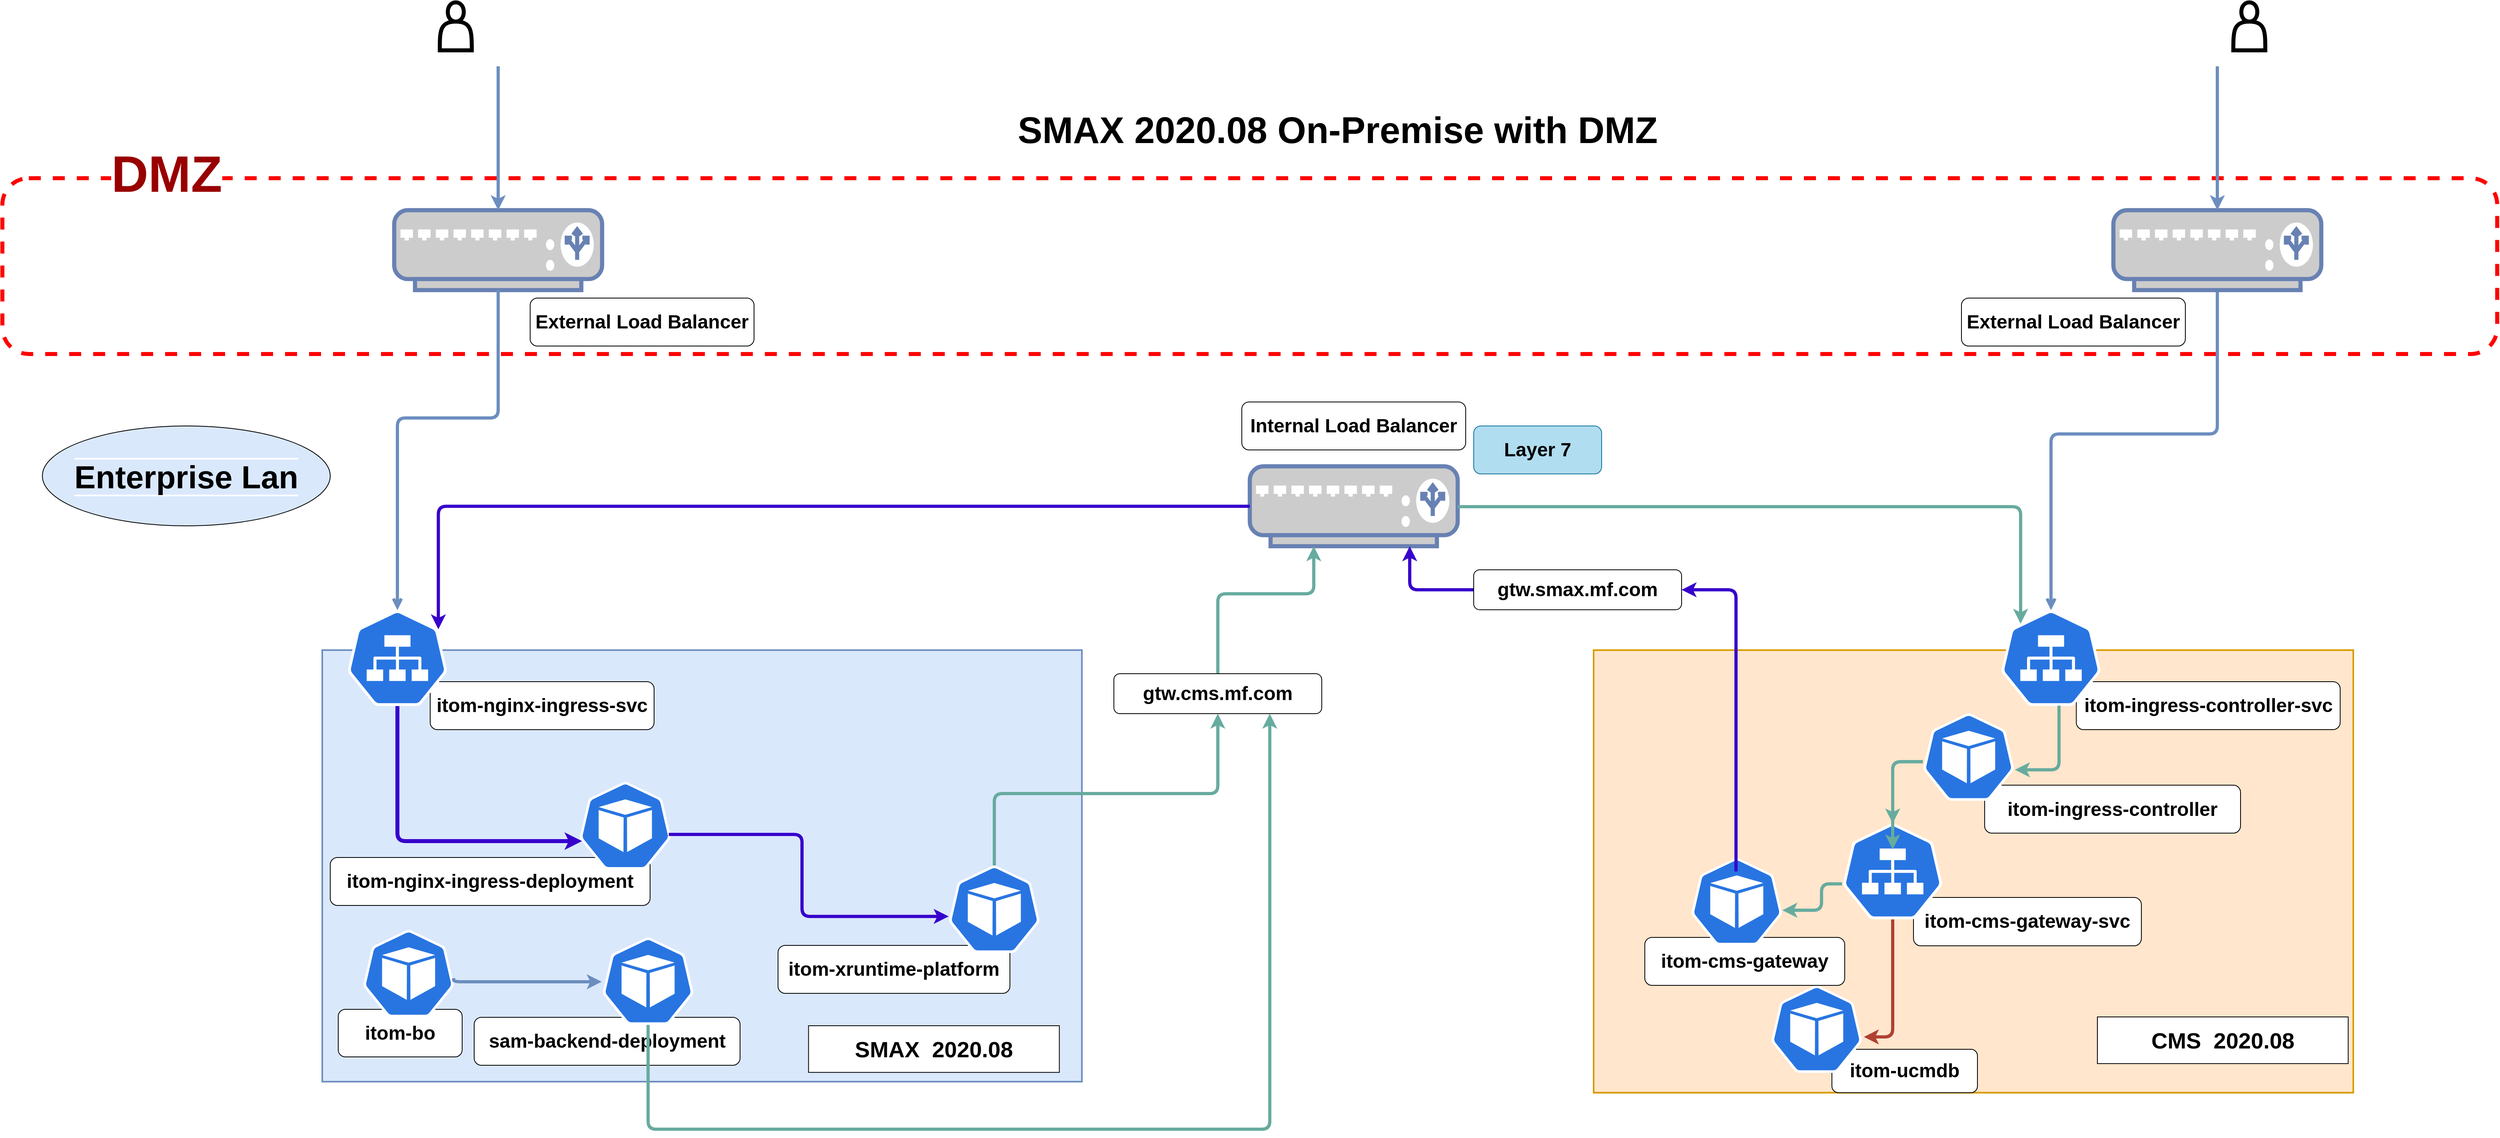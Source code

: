 <mxfile version="13.0.3" type="device"><diagram name="Page-1" id="74b105a0-9070-1c63-61bc-23e55f88626e"><mxGraphModel dx="2844" dy="3124.5" grid="1" gridSize="10" guides="1" tooltips="1" connect="1" arrows="1" fold="1" page="1" pageScale="1.5" pageWidth="1169" pageHeight="827" background="none" math="0" shadow="0"><root><mxCell id="0" style=";html=1;"/><mxCell id="1" style=";html=1;" parent="0"/><mxCell id="-9Klikn-GJSqseWVJtm0-7" value="" style="rounded=1;whiteSpace=wrap;html=1;fillColor=none;dashed=1;strokeColor=#FF0000;strokeWidth=5;" parent="1" vertex="1"><mxGeometry x="290" y="-510" width="3120" height="220" as="geometry"/></mxCell><mxCell id="-14WIWxM72H7kaHFedqE-26" value="" style="fontColor=#0066CC;verticalAlign=middle;verticalLabelPosition=bottom;labelPosition=center;align=center;html=1;outlineConnect=0;fillColor=#CCCCCC;strokeColor=#6881B3;gradientColor=none;gradientDirection=north;strokeWidth=2;shape=mxgraph.networks.load_balancer;fontSize=20;" parent="1" vertex="1"><mxGeometry x="780" y="-470" width="260" height="100" as="geometry"/></mxCell><mxCell id="-14WIWxM72H7kaHFedqE-30" value="" style="fontColor=#0066CC;verticalAlign=middle;verticalLabelPosition=bottom;labelPosition=center;align=center;html=1;outlineConnect=0;fillColor=#CCCCCC;strokeColor=#6881B3;gradientColor=none;gradientDirection=north;strokeWidth=2;shape=mxgraph.networks.load_balancer;fontSize=20;" parent="1" vertex="1"><mxGeometry x="1850" y="-149.5" width="260" height="100" as="geometry"/></mxCell><mxCell id="-14WIWxM72H7kaHFedqE-33" value="&lt;h6 style=&quot;font-size: 24px&quot;&gt;&lt;font style=&quot;font-size: 24px&quot;&gt;External Load Balancer&lt;/font&gt;&lt;/h6&gt;" style="rounded=1;whiteSpace=wrap;html=1;fontSize=24;" parent="1" vertex="1"><mxGeometry x="950" y="-360" width="280" height="60" as="geometry"/></mxCell><mxCell id="-14WIWxM72H7kaHFedqE-35" value="&lt;h6 style=&quot;font-size: 24px&quot;&gt;&lt;font style=&quot;font-size: 24px&quot;&gt;Internal Load Balancer&lt;/font&gt;&lt;/h6&gt;" style="rounded=1;whiteSpace=wrap;html=1;fontSize=24;" parent="1" vertex="1"><mxGeometry x="1840" y="-230" width="280" height="60" as="geometry"/></mxCell><mxCell id="-14WIWxM72H7kaHFedqE-36" value="" style="edgeStyle=elbowEdgeStyle;elbow=vertical;endArrow=none;html=1;fontSize=20;exitX=0.5;exitY=0;exitDx=0;exitDy=0;exitPerimeter=0;startArrow=open;startFill=0;endFill=0;entryX=0.5;entryY=1;entryDx=0;entryDy=0;entryPerimeter=0;strokeWidth=4;fillColor=#dae8fc;strokeColor=#6c8ebf;" parent="1" target="-14WIWxM72H7kaHFedqE-26" edge="1"><mxGeometry width="50" height="50" relative="1" as="geometry"><mxPoint x="784.0" y="30.5" as="sourcePoint"/><mxPoint x="784" y="-440" as="targetPoint"/><Array as="points"><mxPoint x="870" y="-210"/><mxPoint x="770" y="-390"/><mxPoint x="760" y="-390"/><mxPoint x="820" y="-369.5"/></Array></mxGeometry></mxCell><mxCell id="-14WIWxM72H7kaHFedqE-62" value="" style="edgeStyle=elbowEdgeStyle;elbow=vertical;endArrow=none;html=1;fontSize=20;exitX=0.5;exitY=0;exitDx=0;exitDy=0;exitPerimeter=0;startArrow=open;startFill=0;endFill=0;entryX=0.5;entryY=0.905;entryDx=0;entryDy=0;entryPerimeter=0;fillColor=#dae8fc;strokeColor=#6c8ebf;strokeWidth=4;" parent="1" target="-9Klikn-GJSqseWVJtm0-1" edge="1"><mxGeometry width="50" height="50" relative="1" as="geometry"><mxPoint x="2852" y="30.5" as="sourcePoint"/><mxPoint x="2882" y="-560" as="targetPoint"/><Array as="points"><mxPoint x="2910" y="-190"/><mxPoint x="2930" y="-210"/><mxPoint x="2930" y="-280"/><mxPoint x="2890" y="-359.5"/></Array></mxGeometry></mxCell><mxCell id="-14WIWxM72H7kaHFedqE-66" value="" style="edgeStyle=elbowEdgeStyle;elbow=vertical;endArrow=classic;html=1;fontSize=20;entryX=0.203;entryY=0.142;entryDx=0;entryDy=0;entryPerimeter=0;strokeColor=#67AB9F;strokeWidth=4;" parent="1" source="-14WIWxM72H7kaHFedqE-30" edge="1"><mxGeometry width="50" height="50" relative="1" as="geometry"><mxPoint x="2570" y="80.5" as="sourcePoint"/><mxPoint x="2813.984" y="47.54" as="targetPoint"/><Array as="points"><mxPoint x="2120" y="-99"/><mxPoint x="2030" y="-19.5"/><mxPoint x="2010" y="-19.5"/><mxPoint x="2130" y="-19.5"/><mxPoint x="2000" y="-9.5"/></Array></mxGeometry></mxCell><mxCell id="-9Klikn-GJSqseWVJtm0-1" value="" style="fontColor=#0066CC;verticalAlign=middle;verticalLabelPosition=bottom;labelPosition=center;align=center;html=1;outlineConnect=0;fillColor=#CCCCCC;strokeColor=#6881B3;gradientColor=none;gradientDirection=north;strokeWidth=2;shape=mxgraph.networks.load_balancer;fontSize=20;" parent="1" vertex="1"><mxGeometry x="2930" y="-470" width="260" height="100" as="geometry"/></mxCell><mxCell id="-9Klikn-GJSqseWVJtm0-8" value="&lt;h6 style=&quot;font-size: 24px&quot;&gt;&lt;font style=&quot;font-size: 24px&quot;&gt;External Load Balancer&lt;/font&gt;&lt;/h6&gt;" style="rounded=1;whiteSpace=wrap;html=1;fontSize=24;" parent="1" vertex="1"><mxGeometry x="2740" y="-360" width="280" height="60" as="geometry"/></mxCell><mxCell id="-9Klikn-GJSqseWVJtm0-12" value="&lt;h6 style=&quot;font-size: 24px&quot;&gt;Layer 7&lt;/h6&gt;" style="rounded=1;whiteSpace=wrap;html=1;fontSize=24;fillColor=#b1ddf0;strokeColor=#10739e;" parent="1" vertex="1"><mxGeometry x="2130" y="-200" width="160" height="60" as="geometry"/></mxCell><mxCell id="-9Klikn-GJSqseWVJtm0-36" value="" style="edgeStyle=segmentEdgeStyle;endArrow=classic;html=1;fontSize=24;fontColor=#FF0000;exitX=0;exitY=0.5;exitDx=0;exitDy=0;exitPerimeter=0;entryX=0.9;entryY=0.2;entryDx=0;entryDy=0;entryPerimeter=0;strokeWidth=4;fillColor=#6a00ff;strokeColor=#3700CC;" parent="1" source="-14WIWxM72H7kaHFedqE-30" edge="1"><mxGeometry width="50" height="50" relative="1" as="geometry"><mxPoint x="1730" y="-120" as="sourcePoint"/><mxPoint x="835.2" y="54.5" as="targetPoint"/></mxGeometry></mxCell><mxCell id="EPBA9rKqkD1qt8jydMLS-1" value="&lt;font style=&quot;font-size: 46px&quot;&gt;&lt;b&gt;SMAX 2020.08&amp;nbsp;&lt;/b&gt;&lt;/font&gt;&lt;span style=&quot;font-size: 46px&quot;&gt;&lt;b&gt;On-Premise with DMZ&lt;/b&gt;&lt;/span&gt;" style="text;html=1;strokeColor=none;fillColor=none;align=center;verticalAlign=middle;whiteSpace=wrap;rounded=0;" parent="1" vertex="1"><mxGeometry x="1530" y="-580" width="860" height="20" as="geometry"/></mxCell><mxCell id="4ZULxajjjVhkT8_pXc9M-45" value="" style="strokeWidth=2;dashed=0;align=center;fontSize=20;shape=rect;verticalLabelPosition=bottom;verticalAlign=top;fillColor=#ffe6cc;strokeColor=#d79b00;" parent="1" vertex="1"><mxGeometry x="2280" y="80.5" width="950" height="553.75" as="geometry"/></mxCell><mxCell id="xy6Bfhms-DtKiiFOZNMB-5" value="&lt;h6 style=&quot;font-size: 24px&quot;&gt;itom-ingress-controller&lt;/h6&gt;" style="rounded=1;whiteSpace=wrap;html=1;fontSize=24;" parent="4ZULxajjjVhkT8_pXc9M-45" vertex="1"><mxGeometry x="440.0" y="169.5" width="320" height="60" as="geometry"/></mxCell><mxCell id="bzxYlyfCCV0OPm5o7CO8-1" value="&lt;h6 style=&quot;font-size: 24px&quot;&gt;&lt;font style=&quot;font-size: 24px&quot;&gt;itom-ingress-controller-svc&lt;/font&gt;&lt;/h6&gt;" style="rounded=1;whiteSpace=wrap;html=1;fontSize=24;" parent="4ZULxajjjVhkT8_pXc9M-45" vertex="1"><mxGeometry x="603.65" y="39.5" width="330" height="60" as="geometry"/></mxCell><mxCell id="4ZULxajjjVhkT8_pXc9M-50" value="" style="html=1;dashed=0;whitespace=wrap;fillColor=#2875E2;strokeColor=#ffffff;points=[[0.005,0.63,0],[0.1,0.2,0],[0.9,0.2,0],[0.5,0,0],[0.995,0.63,0],[0.72,0.99,0],[0.5,1,0],[0.28,0.99,0]];shape=mxgraph.kubernetes.icon;prIcon=svc" parent="4ZULxajjjVhkT8_pXc9M-45" vertex="1"><mxGeometry x="508" y="-50" width="128" height="120" as="geometry"/></mxCell><mxCell id="4ZULxajjjVhkT8_pXc9M-52" value="&lt;h3&gt;&lt;font style=&quot;font-size: 28px&quot;&gt;CMS&amp;nbsp; 2020.08&lt;/font&gt;&lt;/h3&gt;" style="strokeWidth=1;dashed=0;align=center;fontSize=20;shape=rect;fillColor=#ffffff;strokeColor=#000000;fontStyle=1;whiteSpace=wrap;html=1;" parent="4ZULxajjjVhkT8_pXc9M-45" vertex="1"><mxGeometry x="620.005" y="459.499" width="313.644" height="58.378" as="geometry"/></mxCell><mxCell id="4ZULxajjjVhkT8_pXc9M-53" value="" style="html=1;dashed=0;whitespace=wrap;fillColor=#2875E2;strokeColor=#ffffff;points=[[0.005,0.63,0],[0.1,0.2,0],[0.9,0.2,0],[0.5,0,0],[0.995,0.63,0],[0.72,0.99,0],[0.5,1,0],[0.28,0.99,0]];shape=mxgraph.kubernetes.icon;prIcon=pod" parent="4ZULxajjjVhkT8_pXc9M-45" vertex="1"><mxGeometry x="80" y="109.5" width="158" height="109.5" as="geometry"/></mxCell><mxCell id="xy6Bfhms-DtKiiFOZNMB-6" value="" style="html=1;dashed=0;whitespace=wrap;fillColor=#2875E2;strokeColor=#ffffff;points=[[0.005,0.63,0],[0.1,0.2,0],[0.9,0.2,0],[0.5,0,0],[0.995,0.63,0],[0.72,0.99,0],[0.5,1,0],[0.28,0.99,0]];shape=mxgraph.kubernetes.icon;prIcon=pod" parent="4ZULxajjjVhkT8_pXc9M-45" vertex="1"><mxGeometry x="360" y="79.5" width="158" height="109.5" as="geometry"/></mxCell><mxCell id="xy6Bfhms-DtKiiFOZNMB-9" value="" style="edgeStyle=elbowEdgeStyle;elbow=horizontal;endArrow=classic;html=1;strokeWidth=4;exitX=0.157;exitY=0.616;exitDx=0;exitDy=0;exitPerimeter=0;entryX=0.886;entryY=0.639;entryDx=0;entryDy=0;entryPerimeter=0;fillColor=#60a917;strokeColor=#67AB9F;" parent="4ZULxajjjVhkT8_pXc9M-45" source="xy6Bfhms-DtKiiFOZNMB-6" target="4ZULxajjjVhkT8_pXc9M-53" edge="1"><mxGeometry width="50" height="50" relative="1" as="geometry"><mxPoint x="320" y="169.5" as="sourcePoint"/><mxPoint x="370" y="119.5" as="targetPoint"/><Array as="points"><mxPoint x="310" y="150"/></Array></mxGeometry></mxCell><mxCell id="xy6Bfhms-DtKiiFOZNMB-11" value="" style="edgeStyle=segmentEdgeStyle;endArrow=classic;html=1;strokeColor=#67AB9F;strokeWidth=4;entryX=0.866;entryY=0.646;entryDx=0;entryDy=0;entryPerimeter=0;exitX=0.5;exitY=1;exitDx=0;exitDy=0;exitPerimeter=0;" parent="4ZULxajjjVhkT8_pXc9M-45" source="4ZULxajjjVhkT8_pXc9M-50" target="xy6Bfhms-DtKiiFOZNMB-6" edge="1"><mxGeometry width="50" height="50" relative="1" as="geometry"><mxPoint x="460" y="309.5" as="sourcePoint"/><mxPoint x="510" y="259.5" as="targetPoint"/><Array as="points"><mxPoint x="572" y="150"/></Array></mxGeometry></mxCell><mxCell id="xy6Bfhms-DtKiiFOZNMB-12" value="" style="strokeWidth=2;dashed=0;align=center;fontSize=20;shape=rect;verticalLabelPosition=bottom;verticalAlign=top;fillColor=#ffe6cc;strokeColor=#d79b00;" parent="4ZULxajjjVhkT8_pXc9M-45" vertex="1"><mxGeometry width="950" height="553.75" as="geometry"/></mxCell><mxCell id="sYxcSGWttfMkyQyLC_TN-14" value="&lt;h6 style=&quot;font-size: 24px&quot;&gt;&lt;font style=&quot;font-size: 24px&quot;&gt;itom-cms-gateway-svc&lt;/font&gt;&lt;/h6&gt;" style="rounded=1;whiteSpace=wrap;html=1;fontSize=24;" parent="xy6Bfhms-DtKiiFOZNMB-12" vertex="1"><mxGeometry x="400" y="309.5" width="285" height="60.5" as="geometry"/></mxCell><mxCell id="xy6Bfhms-DtKiiFOZNMB-14" value="&lt;h6 style=&quot;font-size: 24px&quot;&gt;&lt;font style=&quot;font-size: 24px&quot;&gt;itom-ingress-controller-svc&lt;/font&gt;&lt;/h6&gt;" style="rounded=1;whiteSpace=wrap;html=1;fontSize=24;" parent="xy6Bfhms-DtKiiFOZNMB-12" vertex="1"><mxGeometry x="603.65" y="39.5" width="330" height="60" as="geometry"/></mxCell><mxCell id="xy6Bfhms-DtKiiFOZNMB-15" value="" style="html=1;dashed=0;whitespace=wrap;fillColor=#2875E2;strokeColor=#ffffff;points=[[0.005,0.63,0],[0.1,0.2,0],[0.9,0.2,0],[0.5,0,0],[0.995,0.63,0],[0.72,0.99,0],[0.5,1,0],[0.28,0.99,0]];shape=mxgraph.kubernetes.icon;prIcon=svc" parent="xy6Bfhms-DtKiiFOZNMB-12" vertex="1"><mxGeometry x="508" y="-50" width="128" height="120" as="geometry"/></mxCell><mxCell id="McUmwVIEnERU-y8Nm3mI-12" value="&lt;h6 style=&quot;font-size: 24px&quot;&gt;itom-ucmdb&lt;/h6&gt;" style="rounded=1;whiteSpace=wrap;html=1;fontSize=24;" vertex="1" parent="xy6Bfhms-DtKiiFOZNMB-12"><mxGeometry x="298" y="499.5" width="182" height="54.25" as="geometry"/></mxCell><mxCell id="McUmwVIEnERU-y8Nm3mI-13" value="" style="edgeStyle=elbowEdgeStyle;elbow=horizontal;endArrow=classic;html=1;strokeWidth=4;fontSize=36;exitX=0.5;exitY=1;exitDx=0;exitDy=0;exitPerimeter=0;entryX=0.873;entryY=0.589;entryDx=0;entryDy=0;entryPerimeter=0;strokeColor=#ae4132;fillColor=#fad9d5;" edge="1" parent="xy6Bfhms-DtKiiFOZNMB-12" target="McUmwVIEnERU-y8Nm3mI-14" source="sYxcSGWttfMkyQyLC_TN-21"><mxGeometry width="50" height="50" relative="1" as="geometry"><mxPoint x="389" y="329.5" as="sourcePoint"/><mxPoint x="-2080" y="194" as="targetPoint"/><Array as="points"><mxPoint x="374" y="410"/></Array></mxGeometry></mxCell><mxCell id="McUmwVIEnERU-y8Nm3mI-14" value="" style="html=1;dashed=0;whitespace=wrap;fillColor=#2875E2;strokeColor=#ffffff;points=[[0.005,0.63,0],[0.1,0.2,0],[0.9,0.2,0],[0.5,0,0],[0.995,0.63,0],[0.72,0.99,0],[0.5,1,0],[0.28,0.99,0]];shape=mxgraph.kubernetes.icon;prIcon=pod" vertex="1" parent="xy6Bfhms-DtKiiFOZNMB-12"><mxGeometry x="200" y="419.5" width="158" height="109.5" as="geometry"/></mxCell><mxCell id="sYxcSGWttfMkyQyLC_TN-21" value="" style="html=1;dashed=0;whitespace=wrap;fillColor=#2875E2;strokeColor=#ffffff;points=[[0.005,0.63,0],[0.1,0.2,0],[0.9,0.2,0],[0.5,0,0],[0.995,0.63,0],[0.72,0.99,0],[0.5,1,0],[0.28,0.99,0]];shape=mxgraph.kubernetes.icon;prIcon=svc" parent="xy6Bfhms-DtKiiFOZNMB-12" vertex="1"><mxGeometry x="310" y="216.88" width="128" height="120" as="geometry"/></mxCell><mxCell id="4ZULxajjjVhkT8_pXc9M-57" value="" style="strokeWidth=2;dashed=0;align=center;fontSize=24;shape=rect;verticalLabelPosition=bottom;verticalAlign=top;fillColor=#dae8fc;strokeColor=#6c8ebf;" parent="1" vertex="1"><mxGeometry x="690" y="80.5" width="950" height="540" as="geometry"/></mxCell><mxCell id="xy6Bfhms-DtKiiFOZNMB-1" value="&lt;h6 style=&quot;font-size: 24px&quot;&gt;itom-xruntime-platform&lt;/h6&gt;" style="rounded=1;whiteSpace=wrap;html=1;fontSize=24;" parent="4ZULxajjjVhkT8_pXc9M-57" vertex="1"><mxGeometry x="570" y="369.5" width="290" height="60" as="geometry"/></mxCell><mxCell id="4ZULxajjjVhkT8_pXc9M-58" value="&lt;h6 style=&quot;font-size: 24px;&quot;&gt;&lt;font style=&quot;font-size: 24px;&quot;&gt;itom-nginx-ingress-svc&lt;/font&gt;&lt;/h6&gt;" style="rounded=1;whiteSpace=wrap;html=1;fontSize=24;" parent="4ZULxajjjVhkT8_pXc9M-57" vertex="1"><mxGeometry x="135" y="39.5" width="280" height="60" as="geometry"/></mxCell><mxCell id="4ZULxajjjVhkT8_pXc9M-59" value="&lt;h6 style=&quot;font-size: 24px&quot;&gt;itom-nginx-ingress-deployment&lt;/h6&gt;" style="rounded=1;whiteSpace=wrap;html=1;fontSize=24;" parent="4ZULxajjjVhkT8_pXc9M-57" vertex="1"><mxGeometry x="10" y="259.5" width="400" height="60" as="geometry"/></mxCell><mxCell id="4ZULxajjjVhkT8_pXc9M-61" value="&lt;h3&gt;&lt;font style=&quot;font-size: 28px&quot;&gt;SMAX&amp;nbsp; 2020.08&lt;/font&gt;&lt;/h3&gt;" style="strokeWidth=1;dashed=0;align=center;fontSize=20;shape=rect;fillColor=#ffffff;strokeColor=#000000;fontStyle=1;whiteSpace=wrap;html=1;" parent="4ZULxajjjVhkT8_pXc9M-57" vertex="1"><mxGeometry x="608.175" y="469.999" width="313.644" height="58.378" as="geometry"/></mxCell><mxCell id="4ZULxajjjVhkT8_pXc9M-62" value="" style="html=1;dashed=0;whitespace=wrap;fillColor=#2875E2;strokeColor=#ffffff;points=[[0.005,0.63,0],[0.1,0.2,0],[0.9,0.2,0],[0.5,0,0],[0.995,0.63,0],[0.72,0.99,0],[0.5,1,0],[0.28,0.99,0]];shape=mxgraph.kubernetes.icon;prIcon=svc" parent="4ZULxajjjVhkT8_pXc9M-57" vertex="1"><mxGeometry x="30" y="-50" width="128" height="120" as="geometry"/></mxCell><mxCell id="4ZULxajjjVhkT8_pXc9M-63" value="" style="html=1;dashed=0;whitespace=wrap;fillColor=#2875E2;strokeColor=#ffffff;points=[[0.005,0.63,0],[0.1,0.2,0],[0.9,0.2,0],[0.5,0,0],[0.995,0.63,0],[0.72,0.99,0],[0.5,1,0],[0.28,0.99,0]];shape=mxgraph.kubernetes.icon;prIcon=pod" parent="4ZULxajjjVhkT8_pXc9M-57" vertex="1"><mxGeometry x="300" y="164.75" width="158" height="110" as="geometry"/></mxCell><mxCell id="4ZULxajjjVhkT8_pXc9M-64" value="" style="edgeStyle=elbowEdgeStyle;elbow=vertical;endArrow=classic;html=1;fontSize=24;exitX=0.5;exitY=1;exitDx=0;exitDy=0;exitPerimeter=0;entryX=0.158;entryY=0.675;entryDx=0;entryDy=0;entryPerimeter=0;fillColor=#6a00ff;strokeColor=#3700CC;strokeWidth=5;" parent="4ZULxajjjVhkT8_pXc9M-57" source="4ZULxajjjVhkT8_pXc9M-62" target="4ZULxajjjVhkT8_pXc9M-63" edge="1"><mxGeometry width="50" height="50" relative="1" as="geometry"><mxPoint x="960" y="170" as="sourcePoint"/><mxPoint x="1010" y="120" as="targetPoint"/><Array as="points"><mxPoint x="190" y="239"/></Array></mxGeometry></mxCell><mxCell id="4ZULxajjjVhkT8_pXc9M-66" value="" style="html=1;dashed=0;whitespace=wrap;fillColor=#2875E2;strokeColor=#ffffff;points=[[0.005,0.63,0],[0.1,0.2,0],[0.9,0.2,0],[0.5,0,0],[0.995,0.63,0],[0.72,0.99,0],[0.5,1,0],[0.28,0.99,0]];shape=mxgraph.kubernetes.icon;prIcon=pod" parent="4ZULxajjjVhkT8_pXc9M-57" vertex="1"><mxGeometry x="761.5" y="269.5" width="158" height="109.5" as="geometry"/></mxCell><mxCell id="4ZULxajjjVhkT8_pXc9M-67" value="" style="edgeStyle=elbowEdgeStyle;elbow=horizontal;endArrow=classic;html=1;fontSize=24;fontColor=#FF0000;exitX=0.844;exitY=0.599;exitDx=0;exitDy=0;exitPerimeter=0;entryX=0.139;entryY=0.582;entryDx=0;entryDy=0;entryPerimeter=0;fillColor=#6a00ff;strokeColor=#3700CC;strokeWidth=4;" parent="4ZULxajjjVhkT8_pXc9M-57" source="4ZULxajjjVhkT8_pXc9M-63" target="4ZULxajjjVhkT8_pXc9M-66" edge="1"><mxGeometry width="50" height="50" relative="1" as="geometry"><mxPoint x="190" y="59.5" as="sourcePoint"/><mxPoint x="240" y="9.5" as="targetPoint"/><Array as="points"><mxPoint x="600" y="260"/></Array></mxGeometry></mxCell><mxCell id="-9Klikn-GJSqseWVJtm0-53" value="" style="edgeStyle=elbowEdgeStyle;elbow=vertical;endArrow=classic;html=1;strokeColor=#67AB9F;strokeWidth=4;fontSize=25;fontColor=#000000;exitX=0.5;exitY=0;exitDx=0;exitDy=0;exitPerimeter=0;" parent="1" source="Cwa7asKriYMb7lWeUOEk-13" target="-14WIWxM72H7kaHFedqE-30" edge="1"><mxGeometry width="50" height="50" relative="1" as="geometry"><mxPoint x="1530.5" y="135.75" as="sourcePoint"/><mxPoint x="1640" y="30" as="targetPoint"/><Array as="points"><mxPoint x="1930" y="10"/><mxPoint x="1780" y="80"/><mxPoint x="1910"/><mxPoint x="1800"/><mxPoint x="1920" y="-20"/></Array></mxGeometry></mxCell><mxCell id="4ZULxajjjVhkT8_pXc9M-69" value="" style="endArrow=classic;html=1;strokeWidth=4;entryX=0.5;entryY=0;entryDx=0;entryDy=0;entryPerimeter=0;fillColor=#dae8fc;strokeColor=#6c8ebf;" parent="1" target="-14WIWxM72H7kaHFedqE-26" edge="1"><mxGeometry width="50" height="50" relative="1" as="geometry"><mxPoint x="910" y="-650" as="sourcePoint"/><mxPoint x="1620" y="40" as="targetPoint"/></mxGeometry></mxCell><mxCell id="4ZULxajjjVhkT8_pXc9M-70" value="" style="shape=actor;whiteSpace=wrap;html=1;strokeWidth=5;" parent="1" vertex="1"><mxGeometry x="837" y="-730" width="40" height="60" as="geometry"/></mxCell><mxCell id="4ZULxajjjVhkT8_pXc9M-71" value="&lt;font color=&quot;#990000&quot; style=&quot;font-size: 64px;&quot;&gt;&lt;b style=&quot;font-size: 64px;&quot;&gt;DMZ&lt;/b&gt;&lt;/font&gt;" style="text;html=1;align=center;verticalAlign=middle;resizable=0;points=[];autosize=1;labelBackgroundColor=#ffffff;fontSize=64;" parent="1" vertex="1"><mxGeometry x="420" y="-555" width="150" height="80" as="geometry"/></mxCell><mxCell id="4ZULxajjjVhkT8_pXc9M-72" value="" style="endArrow=classic;html=1;strokeWidth=4;entryX=0.5;entryY=0;entryDx=0;entryDy=0;entryPerimeter=0;fillColor=#dae8fc;strokeColor=#6c8ebf;" parent="1" target="-9Klikn-GJSqseWVJtm0-1" edge="1"><mxGeometry width="50" height="50" relative="1" as="geometry"><mxPoint x="3060" y="-650" as="sourcePoint"/><mxPoint x="920" y="-460" as="targetPoint"/></mxGeometry></mxCell><mxCell id="4ZULxajjjVhkT8_pXc9M-73" value="" style="shape=actor;whiteSpace=wrap;html=1;strokeWidth=5;" parent="1" vertex="1"><mxGeometry x="3080" y="-730" width="40" height="60" as="geometry"/></mxCell><mxCell id="4ZULxajjjVhkT8_pXc9M-79" value="&lt;b style=&quot;font-size: 40px ; background-color: rgb(218 , 232 , 252)&quot;&gt;Enterprise Lan&lt;/b&gt;" style="ellipse;whiteSpace=wrap;html=1;align=center;newEdgeStyle={&quot;edgeStyle&quot;:&quot;entityRelationEdgeStyle&quot;,&quot;startArrow&quot;:&quot;none&quot;,&quot;endArrow&quot;:&quot;none&quot;,&quot;segment&quot;:10,&quot;curved&quot;:1};treeFolding=1;treeMoving=1;labelBackgroundColor=#ffffff;strokeWidth=1;fillColor=#dae8fc;strokeColor=#000000;" parent="1" vertex="1"><mxGeometry x="340" y="-200" width="360" height="125" as="geometry"/></mxCell><mxCell id="xy6Bfhms-DtKiiFOZNMB-8" value="" style="edgeStyle=elbowEdgeStyle;elbow=vertical;endArrow=classic;html=1;exitX=0.494;exitY=0.155;exitDx=0;exitDy=0;exitPerimeter=0;fillColor=#6a00ff;strokeColor=#3700CC;strokeWidth=4;" parent="1" source="-14WIWxM72H7kaHFedqE-71" target="-14WIWxM72H7kaHFedqE-30" edge="1"><mxGeometry width="50" height="50" relative="1" as="geometry"><mxPoint x="2080" y="250" as="sourcePoint"/><mxPoint x="2130" y="200" as="targetPoint"/><Array as="points"><mxPoint x="2050" y="5"/><mxPoint x="2190"/><mxPoint x="2060" y="10"/><mxPoint x="2170" y="30"/></Array></mxGeometry></mxCell><mxCell id="sYxcSGWttfMkyQyLC_TN-13" value="&lt;h6 style=&quot;font-size: 24px&quot;&gt;itom-cms-gateway&lt;br&gt;&lt;/h6&gt;" style="rounded=1;whiteSpace=wrap;html=1;fontSize=24;" parent="1" vertex="1"><mxGeometry x="2344" y="440" width="250" height="60" as="geometry"/></mxCell><mxCell id="sYxcSGWttfMkyQyLC_TN-15" value="&lt;h6 style=&quot;font-size: 24px&quot;&gt;itom-ingress-controller&lt;/h6&gt;" style="rounded=1;whiteSpace=wrap;html=1;fontSize=24;" parent="1" vertex="1"><mxGeometry x="2769" y="249.5" width="320" height="60" as="geometry"/></mxCell><mxCell id="sYxcSGWttfMkyQyLC_TN-16" value="&lt;h3&gt;&lt;font style=&quot;font-size: 28px&quot;&gt;CMS&amp;nbsp; 2020.08&lt;/font&gt;&lt;/h3&gt;" style="strokeWidth=1;dashed=0;align=center;fontSize=20;shape=rect;fillColor=#ffffff;strokeColor=#000000;fontStyle=1;whiteSpace=wrap;html=1;" parent="1" vertex="1"><mxGeometry x="2910.005" y="539.499" width="313.644" height="58.378" as="geometry"/></mxCell><mxCell id="sYxcSGWttfMkyQyLC_TN-17" value="" style="html=1;dashed=0;whitespace=wrap;fillColor=#2875E2;strokeColor=#ffffff;points=[[0.005,0.63,0],[0.1,0.2,0],[0.9,0.2,0],[0.5,0,0],[0.995,0.63,0],[0.72,0.99,0],[0.5,1,0],[0.28,0.99,0]];shape=mxgraph.kubernetes.icon;prIcon=pod" parent="1" vertex="1"><mxGeometry x="2380" y="340.5" width="158" height="109.5" as="geometry"/></mxCell><mxCell id="sYxcSGWttfMkyQyLC_TN-18" value="" style="html=1;dashed=0;whitespace=wrap;fillColor=#2875E2;strokeColor=#ffffff;points=[[0.005,0.63,0],[0.1,0.2,0],[0.9,0.2,0],[0.5,0,0],[0.995,0.63,0],[0.72,0.99,0],[0.5,1,0],[0.28,0.99,0]];shape=mxgraph.kubernetes.icon;prIcon=pod" parent="1" vertex="1"><mxGeometry x="2670" y="159.5" width="158" height="109.5" as="geometry"/></mxCell><mxCell id="sYxcSGWttfMkyQyLC_TN-19" value="" style="edgeStyle=elbowEdgeStyle;elbow=horizontal;endArrow=classic;html=1;strokeWidth=4;entryX=0.5;entryY=0;entryDx=0;entryDy=0;entryPerimeter=0;fillColor=#60a917;strokeColor=#67AB9F;exitX=0.137;exitY=0.554;exitDx=0;exitDy=0;exitPerimeter=0;" parent="1" source="sYxcSGWttfMkyQyLC_TN-18" target="sYxcSGWttfMkyQyLC_TN-21" edge="1"><mxGeometry width="50" height="50" relative="1" as="geometry"><mxPoint x="449" y="199.5" as="sourcePoint"/><mxPoint x="380" y="129.5" as="targetPoint"/><Array as="points"><mxPoint x="2654" y="214"/><mxPoint x="2640" y="160"/><mxPoint x="2654" y="310"/><mxPoint x="2690" y="320"/><mxPoint x="2654" y="350"/><mxPoint x="2729" y="310"/><mxPoint x="2690" y="430"/><mxPoint x="2600" y="230"/></Array></mxGeometry></mxCell><mxCell id="sYxcSGWttfMkyQyLC_TN-20" value="" style="edgeStyle=segmentEdgeStyle;endArrow=classic;html=1;strokeColor=#67AB9F;strokeWidth=4;entryX=0.866;entryY=0.646;entryDx=0;entryDy=0;entryPerimeter=0;exitX=0.5;exitY=1;exitDx=0;exitDy=0;exitPerimeter=0;" parent="1" target="sYxcSGWttfMkyQyLC_TN-18" edge="1"><mxGeometry width="50" height="50" relative="1" as="geometry"><mxPoint x="2862" y="150" as="sourcePoint"/><mxPoint x="520" y="269.5" as="targetPoint"/><Array as="points"><mxPoint x="2862" y="230"/></Array></mxGeometry></mxCell><mxCell id="sYxcSGWttfMkyQyLC_TN-22" value="" style="edgeStyle=segmentEdgeStyle;endArrow=classic;html=1;strokeWidth=4;strokeColor=#67AB9F;exitX=0.005;exitY=0.63;exitDx=0;exitDy=0;exitPerimeter=0;" parent="1" edge="1" source="sYxcSGWttfMkyQyLC_TN-21"><mxGeometry width="50" height="50" relative="1" as="geometry"><mxPoint x="2591" y="406" as="sourcePoint"/><mxPoint x="2516" y="406" as="targetPoint"/><Array as="points"><mxPoint x="2565" y="373"/><mxPoint x="2565" y="406"/></Array></mxGeometry></mxCell><mxCell id="sYxcSGWttfMkyQyLC_TN-23" value="" style="html=1;dashed=0;whitespace=wrap;fillColor=#2875E2;strokeColor=#ffffff;points=[[0.005,0.63,0],[0.1,0.2,0],[0.9,0.2,0],[0.5,0,0],[0.995,0.63,0],[0.72,0.99,0],[0.5,1,0],[0.28,0.99,0]];shape=mxgraph.kubernetes.icon;prIcon=pod" parent="1" vertex="1"><mxGeometry x="2670" y="159.5" width="158" height="109.5" as="geometry"/></mxCell><mxCell id="sYxcSGWttfMkyQyLC_TN-24" value="" style="edgeStyle=elbowEdgeStyle;elbow=horizontal;endArrow=classic;html=1;strokeWidth=4;entryX=0.5;entryY=0;entryDx=0;entryDy=0;entryPerimeter=0;fillColor=#60a917;strokeColor=#67AB9F;exitX=0.137;exitY=0.554;exitDx=0;exitDy=0;exitPerimeter=0;" parent="1" edge="1"><mxGeometry width="50" height="50" relative="1" as="geometry"><mxPoint x="2691.646" y="220.163" as="sourcePoint"/><mxPoint x="2654" y="330" as="targetPoint"/><Array as="points"><mxPoint x="2654" y="214"/><mxPoint x="2640" y="160"/><mxPoint x="2654" y="310"/><mxPoint x="2690" y="320"/><mxPoint x="2654" y="350"/><mxPoint x="2729" y="310"/><mxPoint x="2690" y="430"/><mxPoint x="2600" y="230"/></Array></mxGeometry></mxCell><mxCell id="McUmwVIEnERU-y8Nm3mI-2" value="&lt;h6 style=&quot;font-size: 24px&quot;&gt;itom-bo&lt;br&gt;&lt;/h6&gt;" style="rounded=1;whiteSpace=wrap;html=1;fontSize=24;" vertex="1" parent="1"><mxGeometry x="710" y="530" width="155" height="59.5" as="geometry"/></mxCell><mxCell id="McUmwVIEnERU-y8Nm3mI-3" value="" style="html=1;dashed=0;whitespace=wrap;fillColor=#2875E2;strokeColor=#ffffff;points=[[0.005,0.63,0],[0.1,0.2,0],[0.9,0.2,0],[0.5,0,0],[0.995,0.63,0],[0.72,0.99,0],[0.5,1,0],[0.28,0.99,0]];shape=mxgraph.kubernetes.icon;prIcon=pod" vertex="1" parent="1"><mxGeometry x="719" y="430.5" width="158" height="109.5" as="geometry"/></mxCell><mxCell id="McUmwVIEnERU-y8Nm3mI-4" value="" style="edgeStyle=elbowEdgeStyle;elbow=vertical;endArrow=classic;html=1;strokeColor=#6c8ebf;strokeWidth=4;fillColor=#dae8fc;exitX=0.857;exitY=0.553;exitDx=0;exitDy=0;exitPerimeter=0;gradientColor=#7ea6e0;" edge="1" parent="1" source="McUmwVIEnERU-y8Nm3mI-3"><mxGeometry width="50" height="50" relative="1" as="geometry"><mxPoint x="169.448" y="397.196" as="sourcePoint"/><mxPoint x="1039.5" y="495.5" as="targetPoint"/><Array as="points"><mxPoint x="881" y="495.5"/><mxPoint x="881" y="525.5"/><mxPoint x="1081" y="485.5"/><mxPoint x="391" y="335.5"/><mxPoint x="361" y="335.5"/><mxPoint x="311" y="885.5"/><mxPoint x="861" y="335.5"/><mxPoint x="851" y="285.5"/></Array></mxGeometry></mxCell><mxCell id="McUmwVIEnERU-y8Nm3mI-5" value="&lt;h6 style=&quot;font-size: 24px&quot;&gt;sam-backend-deployment&lt;br&gt;&lt;/h6&gt;" style="rounded=1;whiteSpace=wrap;html=1;fontSize=24;" vertex="1" parent="1"><mxGeometry x="880" y="540" width="332.5" height="60" as="geometry"/></mxCell><mxCell id="McUmwVIEnERU-y8Nm3mI-6" value="" style="html=1;dashed=0;whitespace=wrap;fillColor=#2875E2;strokeColor=#ffffff;points=[[0.005,0.63,0],[0.1,0.2,0],[0.9,0.2,0],[0.5,0,0],[0.995,0.63,0],[0.72,0.99,0],[0.5,1,0],[0.28,0.99,0]];shape=mxgraph.kubernetes.icon;prIcon=pod" vertex="1" parent="1"><mxGeometry x="1018.5" y="440" width="158" height="109.5" as="geometry"/></mxCell><mxCell id="McUmwVIEnERU-y8Nm3mI-7" value="" style="edgeStyle=elbowEdgeStyle;elbow=vertical;endArrow=classic;html=1;fillColor=#ffcd28;strokeColor=#67AB9F;entryX=0.75;entryY=1;entryDx=0;entryDy=0;strokeWidth=4;gradientColor=#ffa500;" edge="1" parent="1" source="McUmwVIEnERU-y8Nm3mI-6" target="Cwa7asKriYMb7lWeUOEk-13"><mxGeometry width="50" height="50" relative="1" as="geometry"><mxPoint x="1190" y="710" as="sourcePoint"/><mxPoint x="1899.88" y="190" as="targetPoint"/><Array as="points"><mxPoint x="1760" y="680"/><mxPoint x="1700" y="680"/><mxPoint x="1890" y="680"/><mxPoint x="1440" y="670"/><mxPoint x="1850" y="250"/><mxPoint x="1220" y="680"/><mxPoint x="1310" y="690"/><mxPoint x="1250" y="510"/><mxPoint x="1580" y="690"/></Array></mxGeometry></mxCell><mxCell id="Cwa7asKriYMb7lWeUOEk-13" value="&lt;h6 style=&quot;font-size: 24px&quot;&gt;&lt;font style=&quot;font-size: 24px&quot;&gt;gtw.cms.mf.com&lt;/font&gt;&lt;/h6&gt;" style="rounded=1;whiteSpace=wrap;html=1;fontSize=24;" parent="1" vertex="1"><mxGeometry x="1680" y="110" width="260" height="50" as="geometry"/></mxCell><mxCell id="McUmwVIEnERU-y8Nm3mI-8" value="" style="edgeStyle=elbowEdgeStyle;elbow=vertical;endArrow=classic;html=1;strokeColor=#67AB9F;strokeWidth=4;fontSize=25;fontColor=#000000;exitX=0.5;exitY=0;exitDx=0;exitDy=0;exitPerimeter=0;" edge="1" parent="1" source="4ZULxajjjVhkT8_pXc9M-66" target="Cwa7asKriYMb7lWeUOEk-13"><mxGeometry width="50" height="50" relative="1" as="geometry"><mxPoint x="1530.5" y="350" as="sourcePoint"/><mxPoint x="1980" y="-49.5" as="targetPoint"/><Array as="points"><mxPoint x="1630" y="260"/></Array></mxGeometry></mxCell><mxCell id="-14WIWxM72H7kaHFedqE-71" value="&lt;h6 style=&quot;font-size: 24px&quot;&gt;&lt;font style=&quot;font-size: 24px&quot;&gt;gtw.smax.mf.com&lt;/font&gt;&lt;/h6&gt;" style="rounded=1;whiteSpace=wrap;html=1;fontSize=24;" parent="1" vertex="1"><mxGeometry x="2130" y="-20" width="260" height="50" as="geometry"/></mxCell><mxCell id="McUmwVIEnERU-y8Nm3mI-15" value="" style="edgeStyle=elbowEdgeStyle;elbow=vertical;endArrow=classic;html=1;exitX=0.494;exitY=0.155;exitDx=0;exitDy=0;exitPerimeter=0;fillColor=#6a00ff;strokeColor=#3700CC;strokeWidth=4;" edge="1" parent="1" source="sYxcSGWttfMkyQyLC_TN-17" target="-14WIWxM72H7kaHFedqE-71"><mxGeometry width="50" height="50" relative="1" as="geometry"><mxPoint x="2458.052" y="357.473" as="sourcePoint"/><mxPoint x="2050" y="-49.5" as="targetPoint"/><Array as="points"><mxPoint x="2390" y="5"/><mxPoint x="2050"/></Array></mxGeometry></mxCell><mxCell id="McUmwVIEnERU-y8Nm3mI-16" value="" style="html=1;dashed=0;whitespace=wrap;fillColor=#2875E2;strokeColor=#ffffff;points=[[0.005,0.63,0],[0.1,0.2,0],[0.9,0.2,0],[0.5,0,0],[0.995,0.63,0],[0.72,0.99,0],[0.5,1,0],[0.28,0.99,0]];shape=mxgraph.kubernetes.icon;prIcon=pod" vertex="1" parent="1"><mxGeometry x="1018.5" y="440" width="158" height="109.5" as="geometry"/></mxCell></root></mxGraphModel></diagram></mxfile>